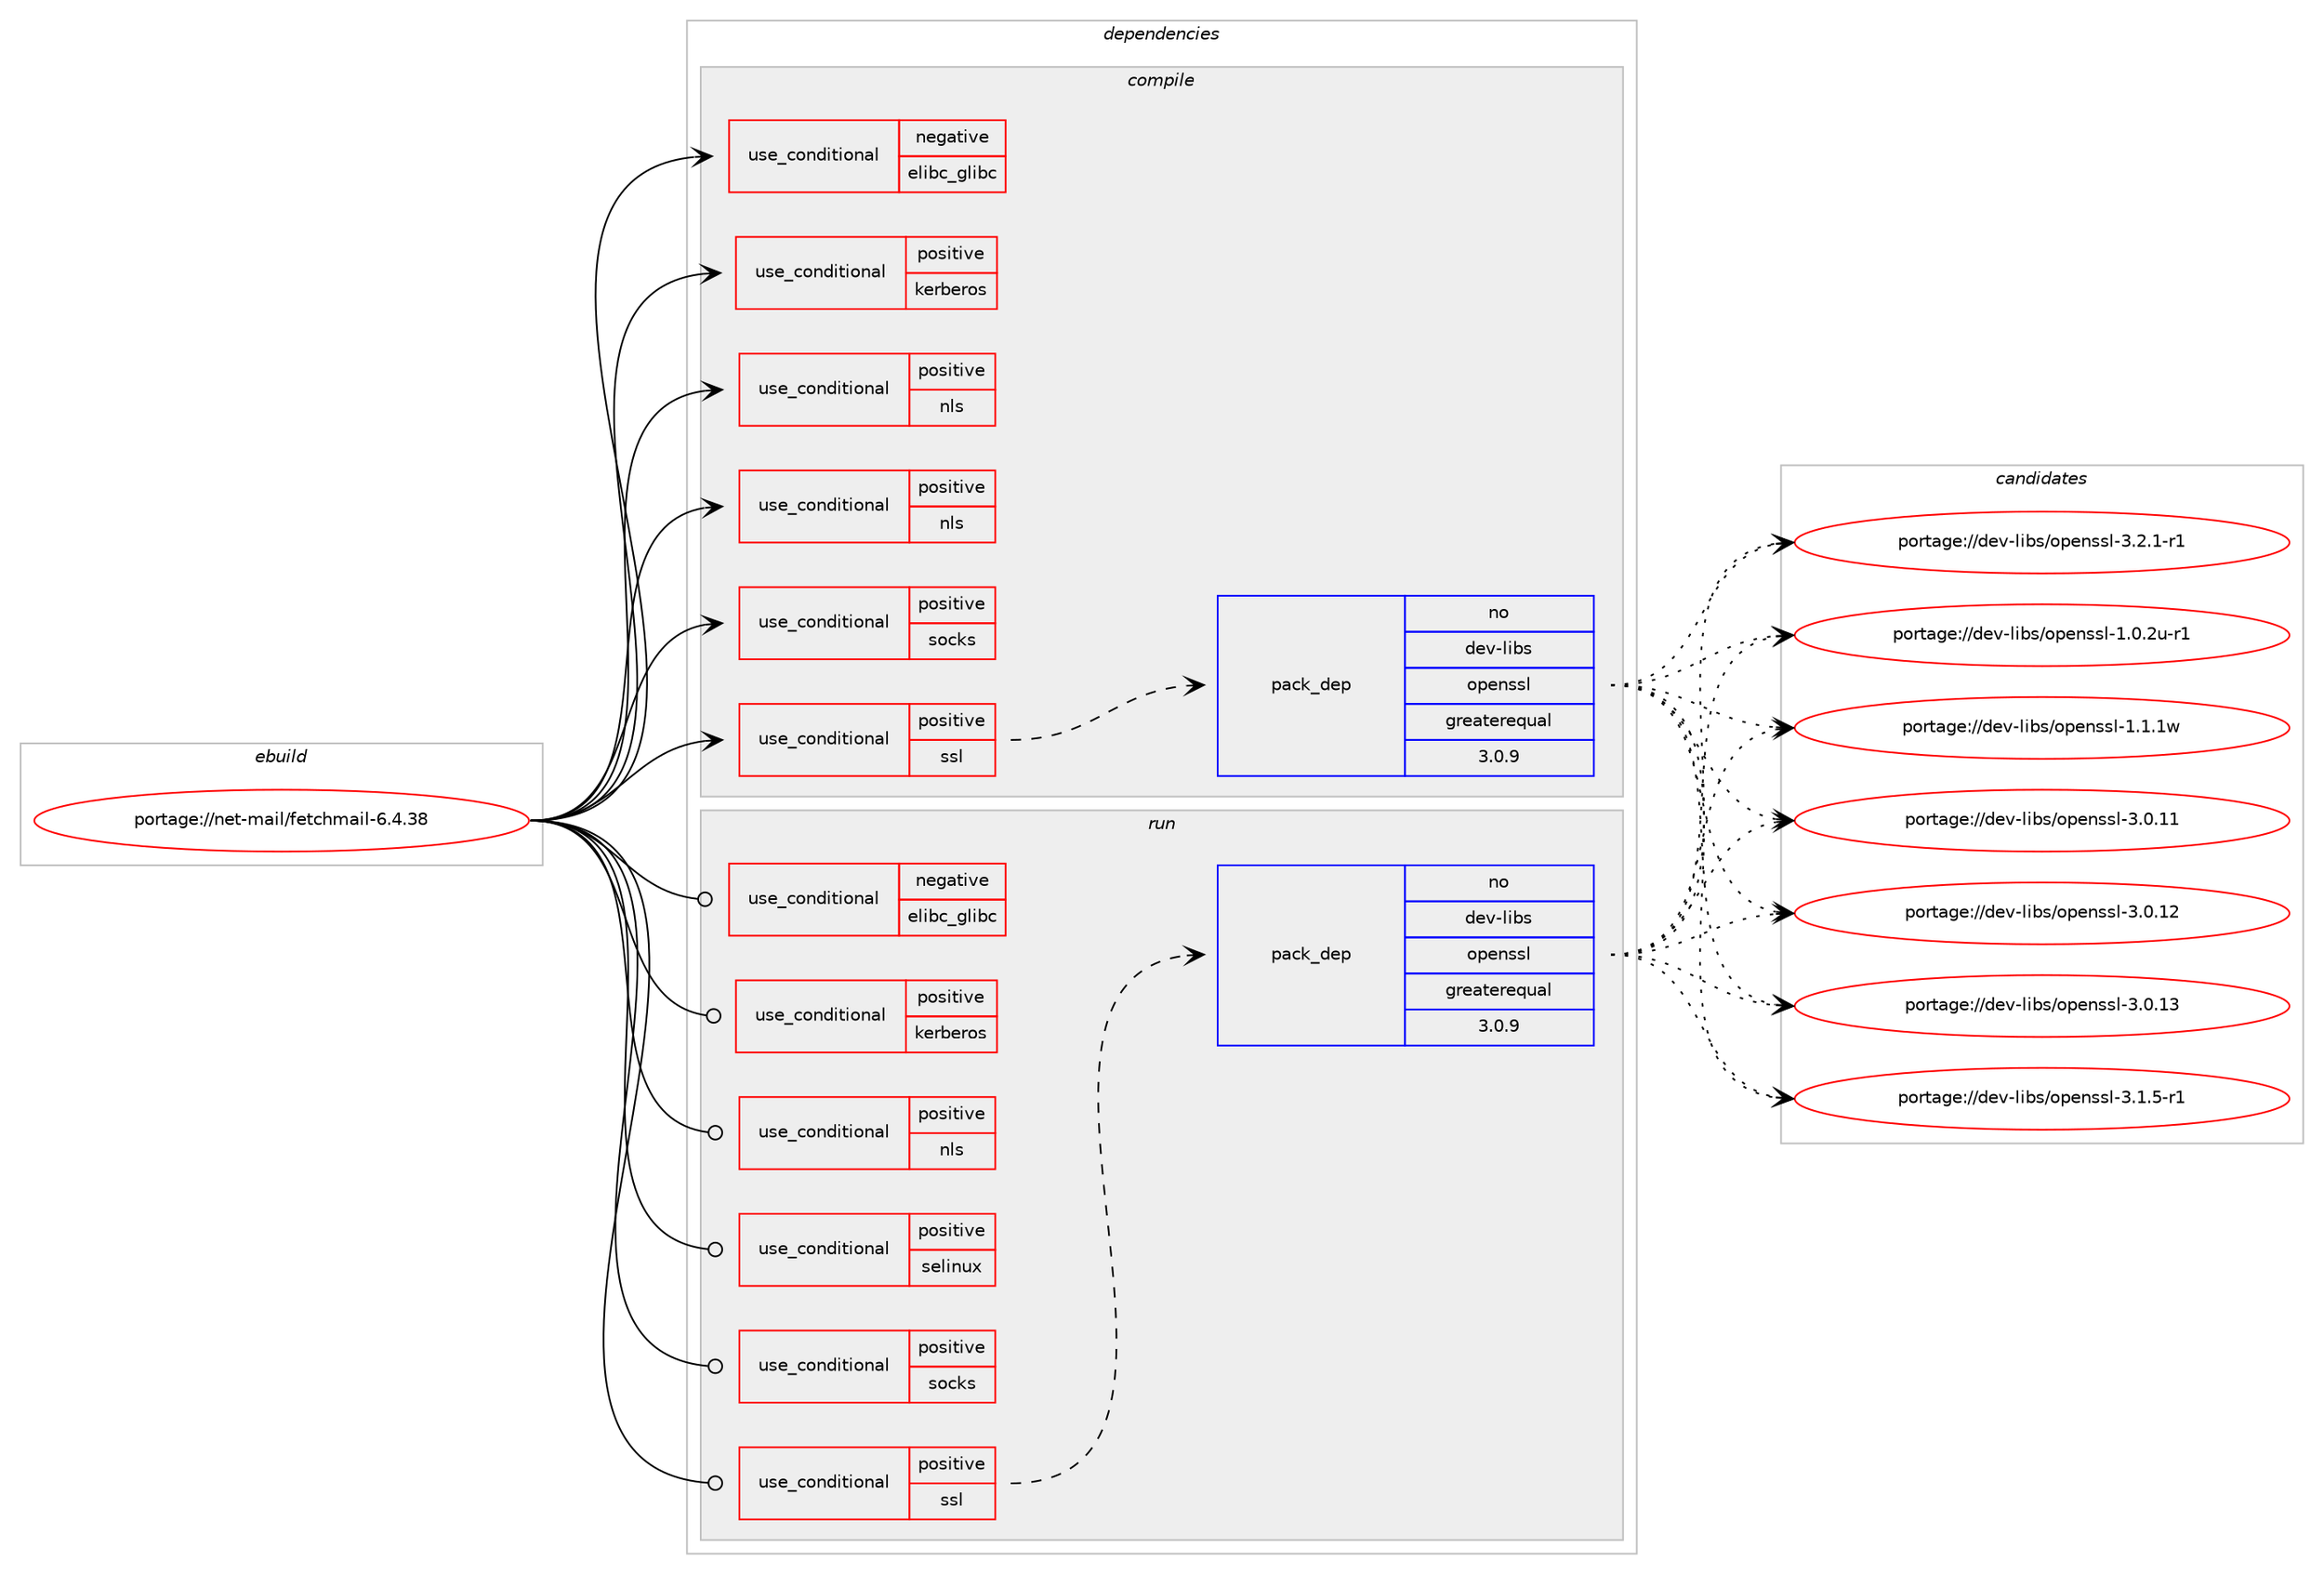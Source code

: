 digraph prolog {

# *************
# Graph options
# *************

newrank=true;
concentrate=true;
compound=true;
graph [rankdir=LR,fontname=Helvetica,fontsize=10,ranksep=1.5];#, ranksep=2.5, nodesep=0.2];
edge  [arrowhead=vee];
node  [fontname=Helvetica,fontsize=10];

# **********
# The ebuild
# **********

subgraph cluster_leftcol {
color=gray;
rank=same;
label=<<i>ebuild</i>>;
id [label="portage://net-mail/fetchmail-6.4.38", color=red, width=4, href="../net-mail/fetchmail-6.4.38.svg"];
}

# ****************
# The dependencies
# ****************

subgraph cluster_midcol {
color=gray;
label=<<i>dependencies</i>>;
subgraph cluster_compile {
fillcolor="#eeeeee";
style=filled;
label=<<i>compile</i>>;
subgraph cond2863 {
dependency4396 [label=<<TABLE BORDER="0" CELLBORDER="1" CELLSPACING="0" CELLPADDING="4"><TR><TD ROWSPAN="3" CELLPADDING="10">use_conditional</TD></TR><TR><TD>negative</TD></TR><TR><TD>elibc_glibc</TD></TR></TABLE>>, shape=none, color=red];
# *** BEGIN UNKNOWN DEPENDENCY TYPE (TODO) ***
# dependency4396 -> package_dependency(portage://net-mail/fetchmail-6.4.38,install,no,sys-fs,e2fsprogs,none,[,,],[],[])
# *** END UNKNOWN DEPENDENCY TYPE (TODO) ***

}
id:e -> dependency4396:w [weight=20,style="solid",arrowhead="vee"];
subgraph cond2864 {
dependency4397 [label=<<TABLE BORDER="0" CELLBORDER="1" CELLSPACING="0" CELLPADDING="4"><TR><TD ROWSPAN="3" CELLPADDING="10">use_conditional</TD></TR><TR><TD>positive</TD></TR><TR><TD>kerberos</TD></TR></TABLE>>, shape=none, color=red];
# *** BEGIN UNKNOWN DEPENDENCY TYPE (TODO) ***
# dependency4397 -> package_dependency(portage://net-mail/fetchmail-6.4.38,install,no,virtual,krb5,none,[,,],[],[])
# *** END UNKNOWN DEPENDENCY TYPE (TODO) ***

}
id:e -> dependency4397:w [weight=20,style="solid",arrowhead="vee"];
subgraph cond2865 {
dependency4398 [label=<<TABLE BORDER="0" CELLBORDER="1" CELLSPACING="0" CELLPADDING="4"><TR><TD ROWSPAN="3" CELLPADDING="10">use_conditional</TD></TR><TR><TD>positive</TD></TR><TR><TD>nls</TD></TR></TABLE>>, shape=none, color=red];
# *** BEGIN UNKNOWN DEPENDENCY TYPE (TODO) ***
# dependency4398 -> package_dependency(portage://net-mail/fetchmail-6.4.38,install,no,sys-devel,gettext,none,[,,],[],[])
# *** END UNKNOWN DEPENDENCY TYPE (TODO) ***

}
id:e -> dependency4398:w [weight=20,style="solid",arrowhead="vee"];
subgraph cond2866 {
dependency4399 [label=<<TABLE BORDER="0" CELLBORDER="1" CELLSPACING="0" CELLPADDING="4"><TR><TD ROWSPAN="3" CELLPADDING="10">use_conditional</TD></TR><TR><TD>positive</TD></TR><TR><TD>nls</TD></TR></TABLE>>, shape=none, color=red];
# *** BEGIN UNKNOWN DEPENDENCY TYPE (TODO) ***
# dependency4399 -> package_dependency(portage://net-mail/fetchmail-6.4.38,install,no,virtual,libintl,none,[,,],[],[])
# *** END UNKNOWN DEPENDENCY TYPE (TODO) ***

}
id:e -> dependency4399:w [weight=20,style="solid",arrowhead="vee"];
subgraph cond2867 {
dependency4400 [label=<<TABLE BORDER="0" CELLBORDER="1" CELLSPACING="0" CELLPADDING="4"><TR><TD ROWSPAN="3" CELLPADDING="10">use_conditional</TD></TR><TR><TD>positive</TD></TR><TR><TD>socks</TD></TR></TABLE>>, shape=none, color=red];
# *** BEGIN UNKNOWN DEPENDENCY TYPE (TODO) ***
# dependency4400 -> package_dependency(portage://net-mail/fetchmail-6.4.38,install,no,net-proxy,dante,none,[,,],[],[])
# *** END UNKNOWN DEPENDENCY TYPE (TODO) ***

}
id:e -> dependency4400:w [weight=20,style="solid",arrowhead="vee"];
subgraph cond2868 {
dependency4401 [label=<<TABLE BORDER="0" CELLBORDER="1" CELLSPACING="0" CELLPADDING="4"><TR><TD ROWSPAN="3" CELLPADDING="10">use_conditional</TD></TR><TR><TD>positive</TD></TR><TR><TD>ssl</TD></TR></TABLE>>, shape=none, color=red];
subgraph pack1483 {
dependency4402 [label=<<TABLE BORDER="0" CELLBORDER="1" CELLSPACING="0" CELLPADDING="4" WIDTH="220"><TR><TD ROWSPAN="6" CELLPADDING="30">pack_dep</TD></TR><TR><TD WIDTH="110">no</TD></TR><TR><TD>dev-libs</TD></TR><TR><TD>openssl</TD></TR><TR><TD>greaterequal</TD></TR><TR><TD>3.0.9</TD></TR></TABLE>>, shape=none, color=blue];
}
dependency4401:e -> dependency4402:w [weight=20,style="dashed",arrowhead="vee"];
}
id:e -> dependency4401:w [weight=20,style="solid",arrowhead="vee"];
# *** BEGIN UNKNOWN DEPENDENCY TYPE (TODO) ***
# id -> package_dependency(portage://net-mail/fetchmail-6.4.38,install,no,acct-user,fetchmail,none,[,,],[],[])
# *** END UNKNOWN DEPENDENCY TYPE (TODO) ***

# *** BEGIN UNKNOWN DEPENDENCY TYPE (TODO) ***
# id -> package_dependency(portage://net-mail/fetchmail-6.4.38,install,no,app-alternatives,lex,none,[,,],[],[])
# *** END UNKNOWN DEPENDENCY TYPE (TODO) ***

# *** BEGIN UNKNOWN DEPENDENCY TYPE (TODO) ***
# id -> package_dependency(portage://net-mail/fetchmail-6.4.38,install,no,app-arch,xz-utils,none,[,,],[],[])
# *** END UNKNOWN DEPENDENCY TYPE (TODO) ***

}
subgraph cluster_compileandrun {
fillcolor="#eeeeee";
style=filled;
label=<<i>compile and run</i>>;
}
subgraph cluster_run {
fillcolor="#eeeeee";
style=filled;
label=<<i>run</i>>;
subgraph cond2869 {
dependency4403 [label=<<TABLE BORDER="0" CELLBORDER="1" CELLSPACING="0" CELLPADDING="4"><TR><TD ROWSPAN="3" CELLPADDING="10">use_conditional</TD></TR><TR><TD>negative</TD></TR><TR><TD>elibc_glibc</TD></TR></TABLE>>, shape=none, color=red];
# *** BEGIN UNKNOWN DEPENDENCY TYPE (TODO) ***
# dependency4403 -> package_dependency(portage://net-mail/fetchmail-6.4.38,run,no,sys-fs,e2fsprogs,none,[,,],[],[])
# *** END UNKNOWN DEPENDENCY TYPE (TODO) ***

}
id:e -> dependency4403:w [weight=20,style="solid",arrowhead="odot"];
subgraph cond2870 {
dependency4404 [label=<<TABLE BORDER="0" CELLBORDER="1" CELLSPACING="0" CELLPADDING="4"><TR><TD ROWSPAN="3" CELLPADDING="10">use_conditional</TD></TR><TR><TD>positive</TD></TR><TR><TD>kerberos</TD></TR></TABLE>>, shape=none, color=red];
# *** BEGIN UNKNOWN DEPENDENCY TYPE (TODO) ***
# dependency4404 -> package_dependency(portage://net-mail/fetchmail-6.4.38,run,no,virtual,krb5,none,[,,],[],[])
# *** END UNKNOWN DEPENDENCY TYPE (TODO) ***

}
id:e -> dependency4404:w [weight=20,style="solid",arrowhead="odot"];
subgraph cond2871 {
dependency4405 [label=<<TABLE BORDER="0" CELLBORDER="1" CELLSPACING="0" CELLPADDING="4"><TR><TD ROWSPAN="3" CELLPADDING="10">use_conditional</TD></TR><TR><TD>positive</TD></TR><TR><TD>nls</TD></TR></TABLE>>, shape=none, color=red];
# *** BEGIN UNKNOWN DEPENDENCY TYPE (TODO) ***
# dependency4405 -> package_dependency(portage://net-mail/fetchmail-6.4.38,run,no,virtual,libintl,none,[,,],[],[])
# *** END UNKNOWN DEPENDENCY TYPE (TODO) ***

}
id:e -> dependency4405:w [weight=20,style="solid",arrowhead="odot"];
subgraph cond2872 {
dependency4406 [label=<<TABLE BORDER="0" CELLBORDER="1" CELLSPACING="0" CELLPADDING="4"><TR><TD ROWSPAN="3" CELLPADDING="10">use_conditional</TD></TR><TR><TD>positive</TD></TR><TR><TD>selinux</TD></TR></TABLE>>, shape=none, color=red];
# *** BEGIN UNKNOWN DEPENDENCY TYPE (TODO) ***
# dependency4406 -> package_dependency(portage://net-mail/fetchmail-6.4.38,run,no,sec-policy,selinux-fetchmail,none,[,,],[],[])
# *** END UNKNOWN DEPENDENCY TYPE (TODO) ***

}
id:e -> dependency4406:w [weight=20,style="solid",arrowhead="odot"];
subgraph cond2873 {
dependency4407 [label=<<TABLE BORDER="0" CELLBORDER="1" CELLSPACING="0" CELLPADDING="4"><TR><TD ROWSPAN="3" CELLPADDING="10">use_conditional</TD></TR><TR><TD>positive</TD></TR><TR><TD>socks</TD></TR></TABLE>>, shape=none, color=red];
# *** BEGIN UNKNOWN DEPENDENCY TYPE (TODO) ***
# dependency4407 -> package_dependency(portage://net-mail/fetchmail-6.4.38,run,no,net-proxy,dante,none,[,,],[],[])
# *** END UNKNOWN DEPENDENCY TYPE (TODO) ***

}
id:e -> dependency4407:w [weight=20,style="solid",arrowhead="odot"];
subgraph cond2874 {
dependency4408 [label=<<TABLE BORDER="0" CELLBORDER="1" CELLSPACING="0" CELLPADDING="4"><TR><TD ROWSPAN="3" CELLPADDING="10">use_conditional</TD></TR><TR><TD>positive</TD></TR><TR><TD>ssl</TD></TR></TABLE>>, shape=none, color=red];
subgraph pack1484 {
dependency4409 [label=<<TABLE BORDER="0" CELLBORDER="1" CELLSPACING="0" CELLPADDING="4" WIDTH="220"><TR><TD ROWSPAN="6" CELLPADDING="30">pack_dep</TD></TR><TR><TD WIDTH="110">no</TD></TR><TR><TD>dev-libs</TD></TR><TR><TD>openssl</TD></TR><TR><TD>greaterequal</TD></TR><TR><TD>3.0.9</TD></TR></TABLE>>, shape=none, color=blue];
}
dependency4408:e -> dependency4409:w [weight=20,style="dashed",arrowhead="vee"];
}
id:e -> dependency4408:w [weight=20,style="solid",arrowhead="odot"];
# *** BEGIN UNKNOWN DEPENDENCY TYPE (TODO) ***
# id -> package_dependency(portage://net-mail/fetchmail-6.4.38,run,no,acct-user,fetchmail,none,[,,],[],[])
# *** END UNKNOWN DEPENDENCY TYPE (TODO) ***

# *** BEGIN UNKNOWN DEPENDENCY TYPE (TODO) ***
# id -> package_dependency(portage://net-mail/fetchmail-6.4.38,run,no,virtual,tmpfiles,none,[,,],[],[])
# *** END UNKNOWN DEPENDENCY TYPE (TODO) ***

}
}

# **************
# The candidates
# **************

subgraph cluster_choices {
rank=same;
color=gray;
label=<<i>candidates</i>>;

subgraph choice1483 {
color=black;
nodesep=1;
choice1001011184510810598115471111121011101151151084549464846501174511449 [label="portage://dev-libs/openssl-1.0.2u-r1", color=red, width=4,href="../dev-libs/openssl-1.0.2u-r1.svg"];
choice100101118451081059811547111112101110115115108454946494649119 [label="portage://dev-libs/openssl-1.1.1w", color=red, width=4,href="../dev-libs/openssl-1.1.1w.svg"];
choice10010111845108105981154711111210111011511510845514648464949 [label="portage://dev-libs/openssl-3.0.11", color=red, width=4,href="../dev-libs/openssl-3.0.11.svg"];
choice10010111845108105981154711111210111011511510845514648464950 [label="portage://dev-libs/openssl-3.0.12", color=red, width=4,href="../dev-libs/openssl-3.0.12.svg"];
choice10010111845108105981154711111210111011511510845514648464951 [label="portage://dev-libs/openssl-3.0.13", color=red, width=4,href="../dev-libs/openssl-3.0.13.svg"];
choice1001011184510810598115471111121011101151151084551464946534511449 [label="portage://dev-libs/openssl-3.1.5-r1", color=red, width=4,href="../dev-libs/openssl-3.1.5-r1.svg"];
choice1001011184510810598115471111121011101151151084551465046494511449 [label="portage://dev-libs/openssl-3.2.1-r1", color=red, width=4,href="../dev-libs/openssl-3.2.1-r1.svg"];
dependency4402:e -> choice1001011184510810598115471111121011101151151084549464846501174511449:w [style=dotted,weight="100"];
dependency4402:e -> choice100101118451081059811547111112101110115115108454946494649119:w [style=dotted,weight="100"];
dependency4402:e -> choice10010111845108105981154711111210111011511510845514648464949:w [style=dotted,weight="100"];
dependency4402:e -> choice10010111845108105981154711111210111011511510845514648464950:w [style=dotted,weight="100"];
dependency4402:e -> choice10010111845108105981154711111210111011511510845514648464951:w [style=dotted,weight="100"];
dependency4402:e -> choice1001011184510810598115471111121011101151151084551464946534511449:w [style=dotted,weight="100"];
dependency4402:e -> choice1001011184510810598115471111121011101151151084551465046494511449:w [style=dotted,weight="100"];
}
subgraph choice1484 {
color=black;
nodesep=1;
choice1001011184510810598115471111121011101151151084549464846501174511449 [label="portage://dev-libs/openssl-1.0.2u-r1", color=red, width=4,href="../dev-libs/openssl-1.0.2u-r1.svg"];
choice100101118451081059811547111112101110115115108454946494649119 [label="portage://dev-libs/openssl-1.1.1w", color=red, width=4,href="../dev-libs/openssl-1.1.1w.svg"];
choice10010111845108105981154711111210111011511510845514648464949 [label="portage://dev-libs/openssl-3.0.11", color=red, width=4,href="../dev-libs/openssl-3.0.11.svg"];
choice10010111845108105981154711111210111011511510845514648464950 [label="portage://dev-libs/openssl-3.0.12", color=red, width=4,href="../dev-libs/openssl-3.0.12.svg"];
choice10010111845108105981154711111210111011511510845514648464951 [label="portage://dev-libs/openssl-3.0.13", color=red, width=4,href="../dev-libs/openssl-3.0.13.svg"];
choice1001011184510810598115471111121011101151151084551464946534511449 [label="portage://dev-libs/openssl-3.1.5-r1", color=red, width=4,href="../dev-libs/openssl-3.1.5-r1.svg"];
choice1001011184510810598115471111121011101151151084551465046494511449 [label="portage://dev-libs/openssl-3.2.1-r1", color=red, width=4,href="../dev-libs/openssl-3.2.1-r1.svg"];
dependency4409:e -> choice1001011184510810598115471111121011101151151084549464846501174511449:w [style=dotted,weight="100"];
dependency4409:e -> choice100101118451081059811547111112101110115115108454946494649119:w [style=dotted,weight="100"];
dependency4409:e -> choice10010111845108105981154711111210111011511510845514648464949:w [style=dotted,weight="100"];
dependency4409:e -> choice10010111845108105981154711111210111011511510845514648464950:w [style=dotted,weight="100"];
dependency4409:e -> choice10010111845108105981154711111210111011511510845514648464951:w [style=dotted,weight="100"];
dependency4409:e -> choice1001011184510810598115471111121011101151151084551464946534511449:w [style=dotted,weight="100"];
dependency4409:e -> choice1001011184510810598115471111121011101151151084551465046494511449:w [style=dotted,weight="100"];
}
}

}
